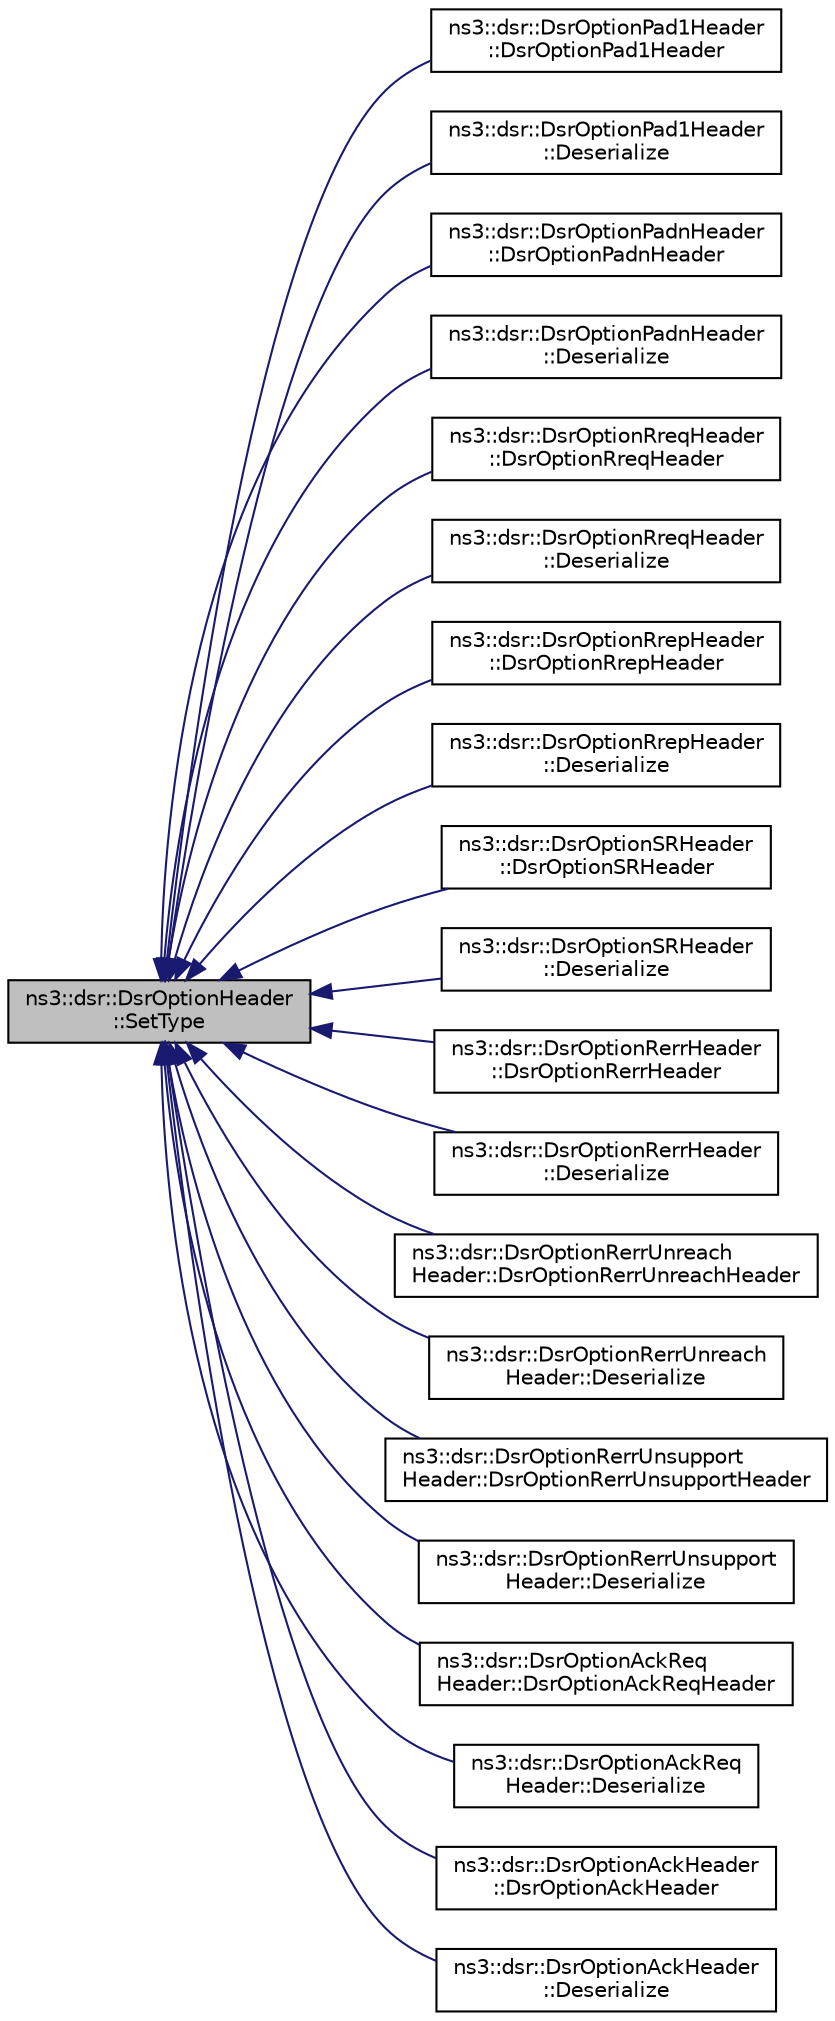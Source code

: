 digraph "ns3::dsr::DsrOptionHeader::SetType"
{
  edge [fontname="Helvetica",fontsize="10",labelfontname="Helvetica",labelfontsize="10"];
  node [fontname="Helvetica",fontsize="10",shape=record];
  rankdir="LR";
  Node1 [label="ns3::dsr::DsrOptionHeader\l::SetType",height=0.2,width=0.4,color="black", fillcolor="grey75", style="filled", fontcolor="black"];
  Node1 -> Node2 [dir="back",color="midnightblue",fontsize="10",style="solid"];
  Node2 [label="ns3::dsr::DsrOptionPad1Header\l::DsrOptionPad1Header",height=0.2,width=0.4,color="black", fillcolor="white", style="filled",URL="$d2/d3f/classns3_1_1dsr_1_1DsrOptionPad1Header.html#ac714c57701bb982cb364a9c2bf651cc9",tooltip="Constructor. "];
  Node1 -> Node3 [dir="back",color="midnightblue",fontsize="10",style="solid"];
  Node3 [label="ns3::dsr::DsrOptionPad1Header\l::Deserialize",height=0.2,width=0.4,color="black", fillcolor="white", style="filled",URL="$d2/d3f/classns3_1_1dsr_1_1DsrOptionPad1Header.html#ab040965b45b9e8d3485110e5dba1894f",tooltip="Deserialize the packet. "];
  Node1 -> Node4 [dir="back",color="midnightblue",fontsize="10",style="solid"];
  Node4 [label="ns3::dsr::DsrOptionPadnHeader\l::DsrOptionPadnHeader",height=0.2,width=0.4,color="black", fillcolor="white", style="filled",URL="$df/df0/classns3_1_1dsr_1_1DsrOptionPadnHeader.html#a071af15cedad9f6265690c07b7ad270e",tooltip="Constructor. "];
  Node1 -> Node5 [dir="back",color="midnightblue",fontsize="10",style="solid"];
  Node5 [label="ns3::dsr::DsrOptionPadnHeader\l::Deserialize",height=0.2,width=0.4,color="black", fillcolor="white", style="filled",URL="$df/df0/classns3_1_1dsr_1_1DsrOptionPadnHeader.html#aba1dc34ff93da84dc1a9db15134cd140",tooltip="Deserialize the packet. "];
  Node1 -> Node6 [dir="back",color="midnightblue",fontsize="10",style="solid"];
  Node6 [label="ns3::dsr::DsrOptionRreqHeader\l::DsrOptionRreqHeader",height=0.2,width=0.4,color="black", fillcolor="white", style="filled",URL="$d9/d21/classns3_1_1dsr_1_1DsrOptionRreqHeader.html#ab225ae4049ce6c45fcf0dc1cdcc4f0fd",tooltip="Constructor. "];
  Node1 -> Node7 [dir="back",color="midnightblue",fontsize="10",style="solid"];
  Node7 [label="ns3::dsr::DsrOptionRreqHeader\l::Deserialize",height=0.2,width=0.4,color="black", fillcolor="white", style="filled",URL="$d9/d21/classns3_1_1dsr_1_1DsrOptionRreqHeader.html#a7cf6a4240408c554fe4ca6ea9b266651",tooltip="Deserialize the packet. "];
  Node1 -> Node8 [dir="back",color="midnightblue",fontsize="10",style="solid"];
  Node8 [label="ns3::dsr::DsrOptionRrepHeader\l::DsrOptionRrepHeader",height=0.2,width=0.4,color="black", fillcolor="white", style="filled",URL="$d8/d40/classns3_1_1dsr_1_1DsrOptionRrepHeader.html#a1ba77de0c947d0bd939061c5d5cdf8ac",tooltip="Constructor. "];
  Node1 -> Node9 [dir="back",color="midnightblue",fontsize="10",style="solid"];
  Node9 [label="ns3::dsr::DsrOptionRrepHeader\l::Deserialize",height=0.2,width=0.4,color="black", fillcolor="white", style="filled",URL="$d8/d40/classns3_1_1dsr_1_1DsrOptionRrepHeader.html#a712214d2e33913f631092ddaccfdb774",tooltip="Deserialize the packet. "];
  Node1 -> Node10 [dir="back",color="midnightblue",fontsize="10",style="solid"];
  Node10 [label="ns3::dsr::DsrOptionSRHeader\l::DsrOptionSRHeader",height=0.2,width=0.4,color="black", fillcolor="white", style="filled",URL="$dc/d0a/classns3_1_1dsr_1_1DsrOptionSRHeader.html#adcf95a445a96152dfc7229b57e17b4b1",tooltip="Constructor. "];
  Node1 -> Node11 [dir="back",color="midnightblue",fontsize="10",style="solid"];
  Node11 [label="ns3::dsr::DsrOptionSRHeader\l::Deserialize",height=0.2,width=0.4,color="black", fillcolor="white", style="filled",URL="$dc/d0a/classns3_1_1dsr_1_1DsrOptionSRHeader.html#a83a9b996c0be40f74b61f8b56f82330e",tooltip="Deserialize the packet. "];
  Node1 -> Node12 [dir="back",color="midnightblue",fontsize="10",style="solid"];
  Node12 [label="ns3::dsr::DsrOptionRerrHeader\l::DsrOptionRerrHeader",height=0.2,width=0.4,color="black", fillcolor="white", style="filled",URL="$d6/d26/classns3_1_1dsr_1_1DsrOptionRerrHeader.html#a7ca20597961f2ac0da592f5c64d638ee",tooltip="Constructor. "];
  Node1 -> Node13 [dir="back",color="midnightblue",fontsize="10",style="solid"];
  Node13 [label="ns3::dsr::DsrOptionRerrHeader\l::Deserialize",height=0.2,width=0.4,color="black", fillcolor="white", style="filled",URL="$d6/d26/classns3_1_1dsr_1_1DsrOptionRerrHeader.html#ab8bc84d5e10a371524ed37035db5dbec",tooltip="Deserialize the packet. "];
  Node1 -> Node14 [dir="back",color="midnightblue",fontsize="10",style="solid"];
  Node14 [label="ns3::dsr::DsrOptionRerrUnreach\lHeader::DsrOptionRerrUnreachHeader",height=0.2,width=0.4,color="black", fillcolor="white", style="filled",URL="$d0/d90/classns3_1_1dsr_1_1DsrOptionRerrUnreachHeader.html#a674e3f1de75eda232b074036435d5f53",tooltip="Constructor. "];
  Node1 -> Node15 [dir="back",color="midnightblue",fontsize="10",style="solid"];
  Node15 [label="ns3::dsr::DsrOptionRerrUnreach\lHeader::Deserialize",height=0.2,width=0.4,color="black", fillcolor="white", style="filled",URL="$d0/d90/classns3_1_1dsr_1_1DsrOptionRerrUnreachHeader.html#ab6cda2c6108b5a5076941b7f541ef320",tooltip="Deserialize the packet. "];
  Node1 -> Node16 [dir="back",color="midnightblue",fontsize="10",style="solid"];
  Node16 [label="ns3::dsr::DsrOptionRerrUnsupport\lHeader::DsrOptionRerrUnsupportHeader",height=0.2,width=0.4,color="black", fillcolor="white", style="filled",URL="$db/df8/classns3_1_1dsr_1_1DsrOptionRerrUnsupportHeader.html#ae8a312820149cdd07847a9c96ba755f5",tooltip="Constructor. "];
  Node1 -> Node17 [dir="back",color="midnightblue",fontsize="10",style="solid"];
  Node17 [label="ns3::dsr::DsrOptionRerrUnsupport\lHeader::Deserialize",height=0.2,width=0.4,color="black", fillcolor="white", style="filled",URL="$db/df8/classns3_1_1dsr_1_1DsrOptionRerrUnsupportHeader.html#ad568e52cacee0c67a43338e8838806a5",tooltip="Deserialize the packet. "];
  Node1 -> Node18 [dir="back",color="midnightblue",fontsize="10",style="solid"];
  Node18 [label="ns3::dsr::DsrOptionAckReq\lHeader::DsrOptionAckReqHeader",height=0.2,width=0.4,color="black", fillcolor="white", style="filled",URL="$de/de7/classns3_1_1dsr_1_1DsrOptionAckReqHeader.html#a4a4b7af0c5272d6a59c19a6f1c6e536b",tooltip="Constructor. "];
  Node1 -> Node19 [dir="back",color="midnightblue",fontsize="10",style="solid"];
  Node19 [label="ns3::dsr::DsrOptionAckReq\lHeader::Deserialize",height=0.2,width=0.4,color="black", fillcolor="white", style="filled",URL="$de/de7/classns3_1_1dsr_1_1DsrOptionAckReqHeader.html#a5c7c9641d41346faf881a4d7df0f36c7",tooltip="Deserialize the packet. "];
  Node1 -> Node20 [dir="back",color="midnightblue",fontsize="10",style="solid"];
  Node20 [label="ns3::dsr::DsrOptionAckHeader\l::DsrOptionAckHeader",height=0.2,width=0.4,color="black", fillcolor="white", style="filled",URL="$db/d30/classns3_1_1dsr_1_1DsrOptionAckHeader.html#a7b133cf7676ca687e248ca812776a151",tooltip="Constructor. "];
  Node1 -> Node21 [dir="back",color="midnightblue",fontsize="10",style="solid"];
  Node21 [label="ns3::dsr::DsrOptionAckHeader\l::Deserialize",height=0.2,width=0.4,color="black", fillcolor="white", style="filled",URL="$db/d30/classns3_1_1dsr_1_1DsrOptionAckHeader.html#a0c7f637f03ac2f48cfabfd8f18671a39",tooltip="Deserialize the packet. "];
}
